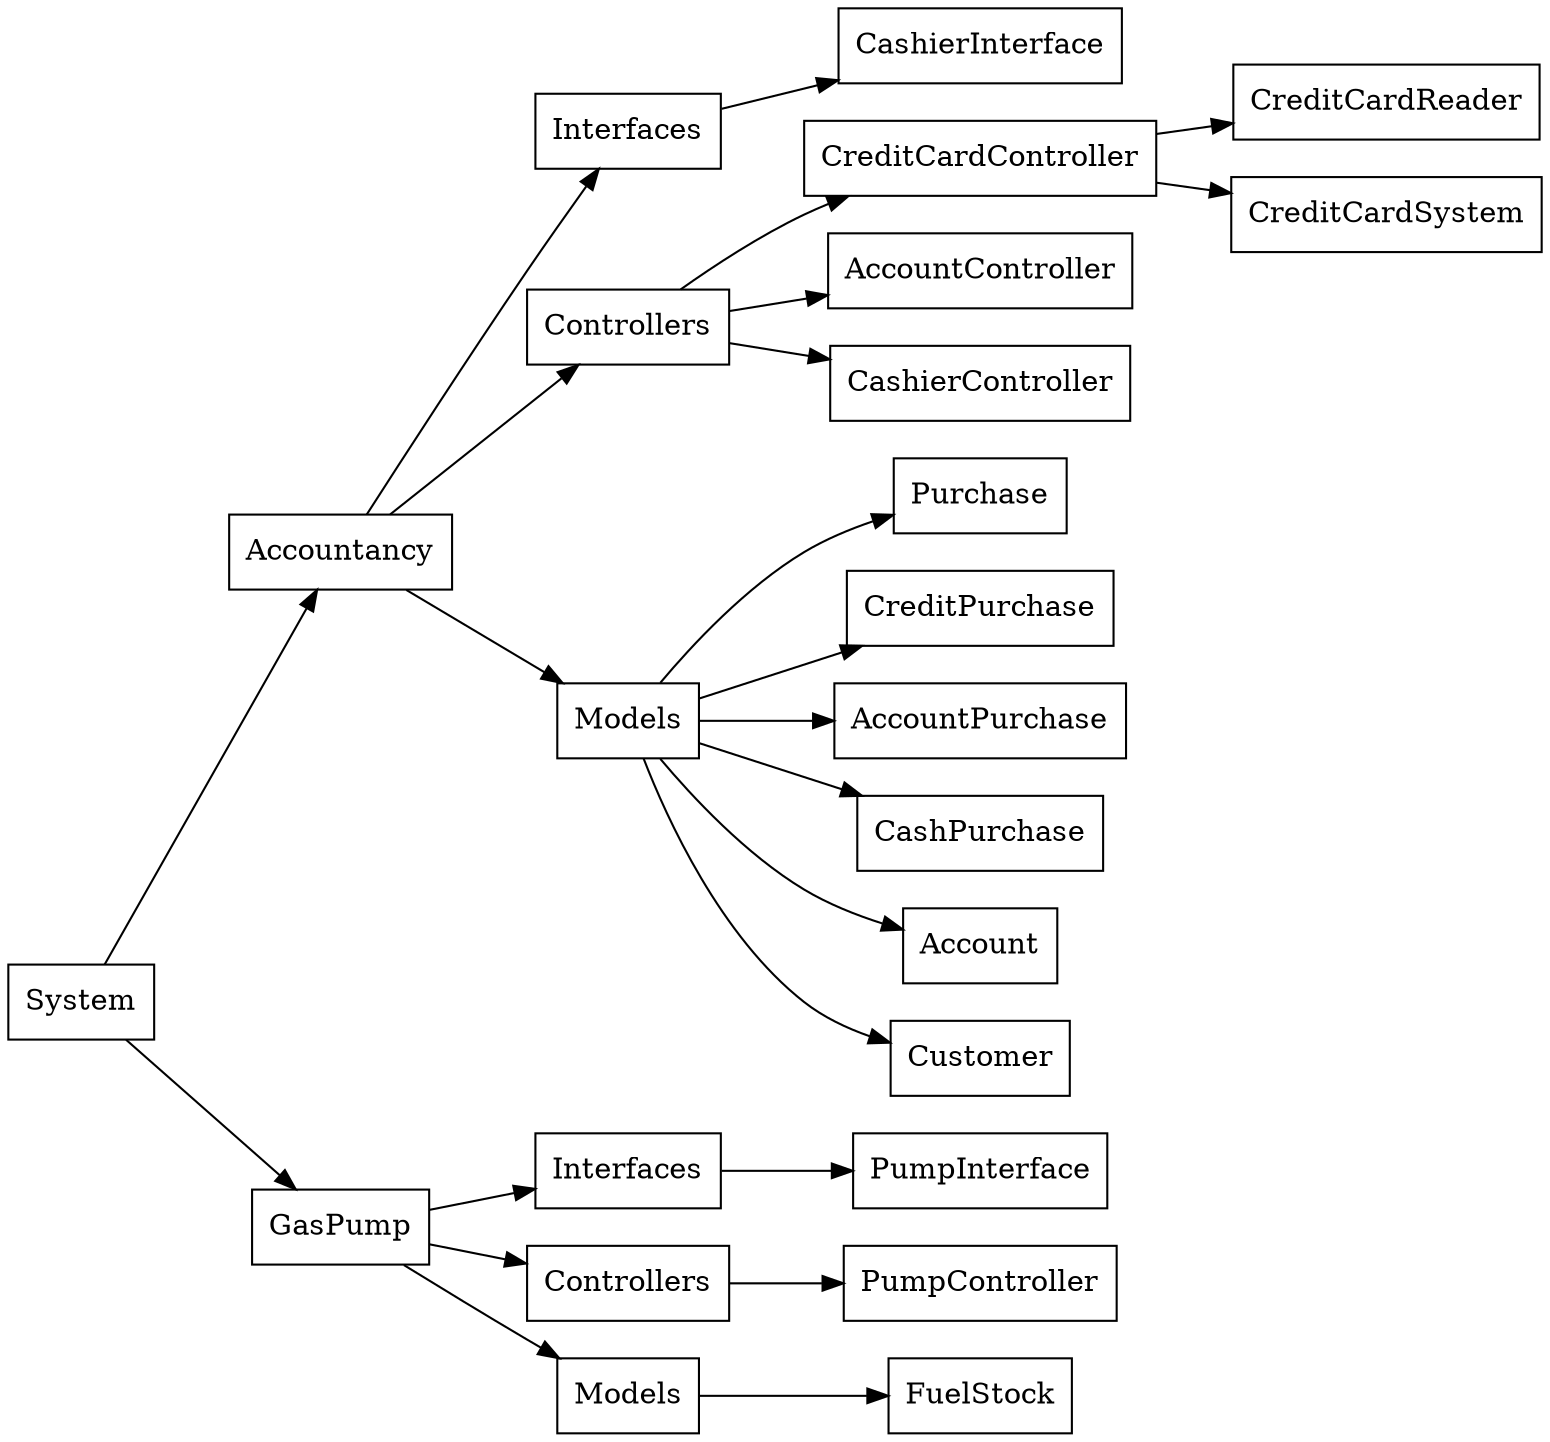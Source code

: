 digraph G {
	graph [overlap=false, splines=true, dpi=300, rankdir="LR"];
	node [shape=box];
	System -> Accountancy;

	1 [label="Interfaces"];
	2 [label="Controllers"];
	3 [label="Models"];
	7 [label="CreditCardController"];

	Accountancy -> 1;
	Accountancy -> 2;
	Accountancy -> 3;


	2 -> 7;

	7 -> CreditCardReader;
	7 -> CreditCardSystem;

	2 -> AccountController;
	//2 -> PurchaseFactory;
	2 -> CashierController;

	3 -> Purchase;
	3 -> CreditPurchase;
	3 -> AccountPurchase;
	3 -> CashPurchase;
	3 -> Account;
	3 -> Customer;
	//3 -> AccountancyStorage;

	1 -> CashierInterface;

	4 [label="Interfaces"];
	5 [label="Controllers"];
	6 [label="Models"];

	System -> GasPump;

	GasPump -> 4;
	GasPump -> 5;
	GasPump -> 6;

	4 -> PumpInterface;
	5 -> PumpController;
	6 -> FuelStock;
	//6 -> FuelStorage;

	//Purchases -> 8;
	//Purchases -> 9;
	//Purchases -> 10;

	

	//1 -> CashierInterface;
	//2 -> CashierController;
	//2 -> AccountController;
	//2 -> DevicesController;
	
	//3 -> AccountancyStorage;
//
//
	//4 -> PumpInterface;
	//
	//6 -> FuelStorage;
}